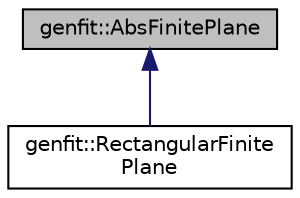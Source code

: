 digraph "genfit::AbsFinitePlane"
{
 // LATEX_PDF_SIZE
  edge [fontname="Helvetica",fontsize="10",labelfontname="Helvetica",labelfontsize="10"];
  node [fontname="Helvetica",fontsize="10",shape=record];
  Node1 [label="genfit::AbsFinitePlane",height=0.2,width=0.4,color="black", fillcolor="grey75", style="filled", fontcolor="black",tooltip="Abstract base class for finite detector planes."];
  Node1 -> Node2 [dir="back",color="midnightblue",fontsize="10",style="solid",fontname="Helvetica"];
  Node2 [label="genfit::RectangularFinite\lPlane",height=0.2,width=0.4,color="black", fillcolor="white", style="filled",URL="$classgenfit_1_1RectangularFinitePlane.html",tooltip="Rectangular finite plane."];
}
